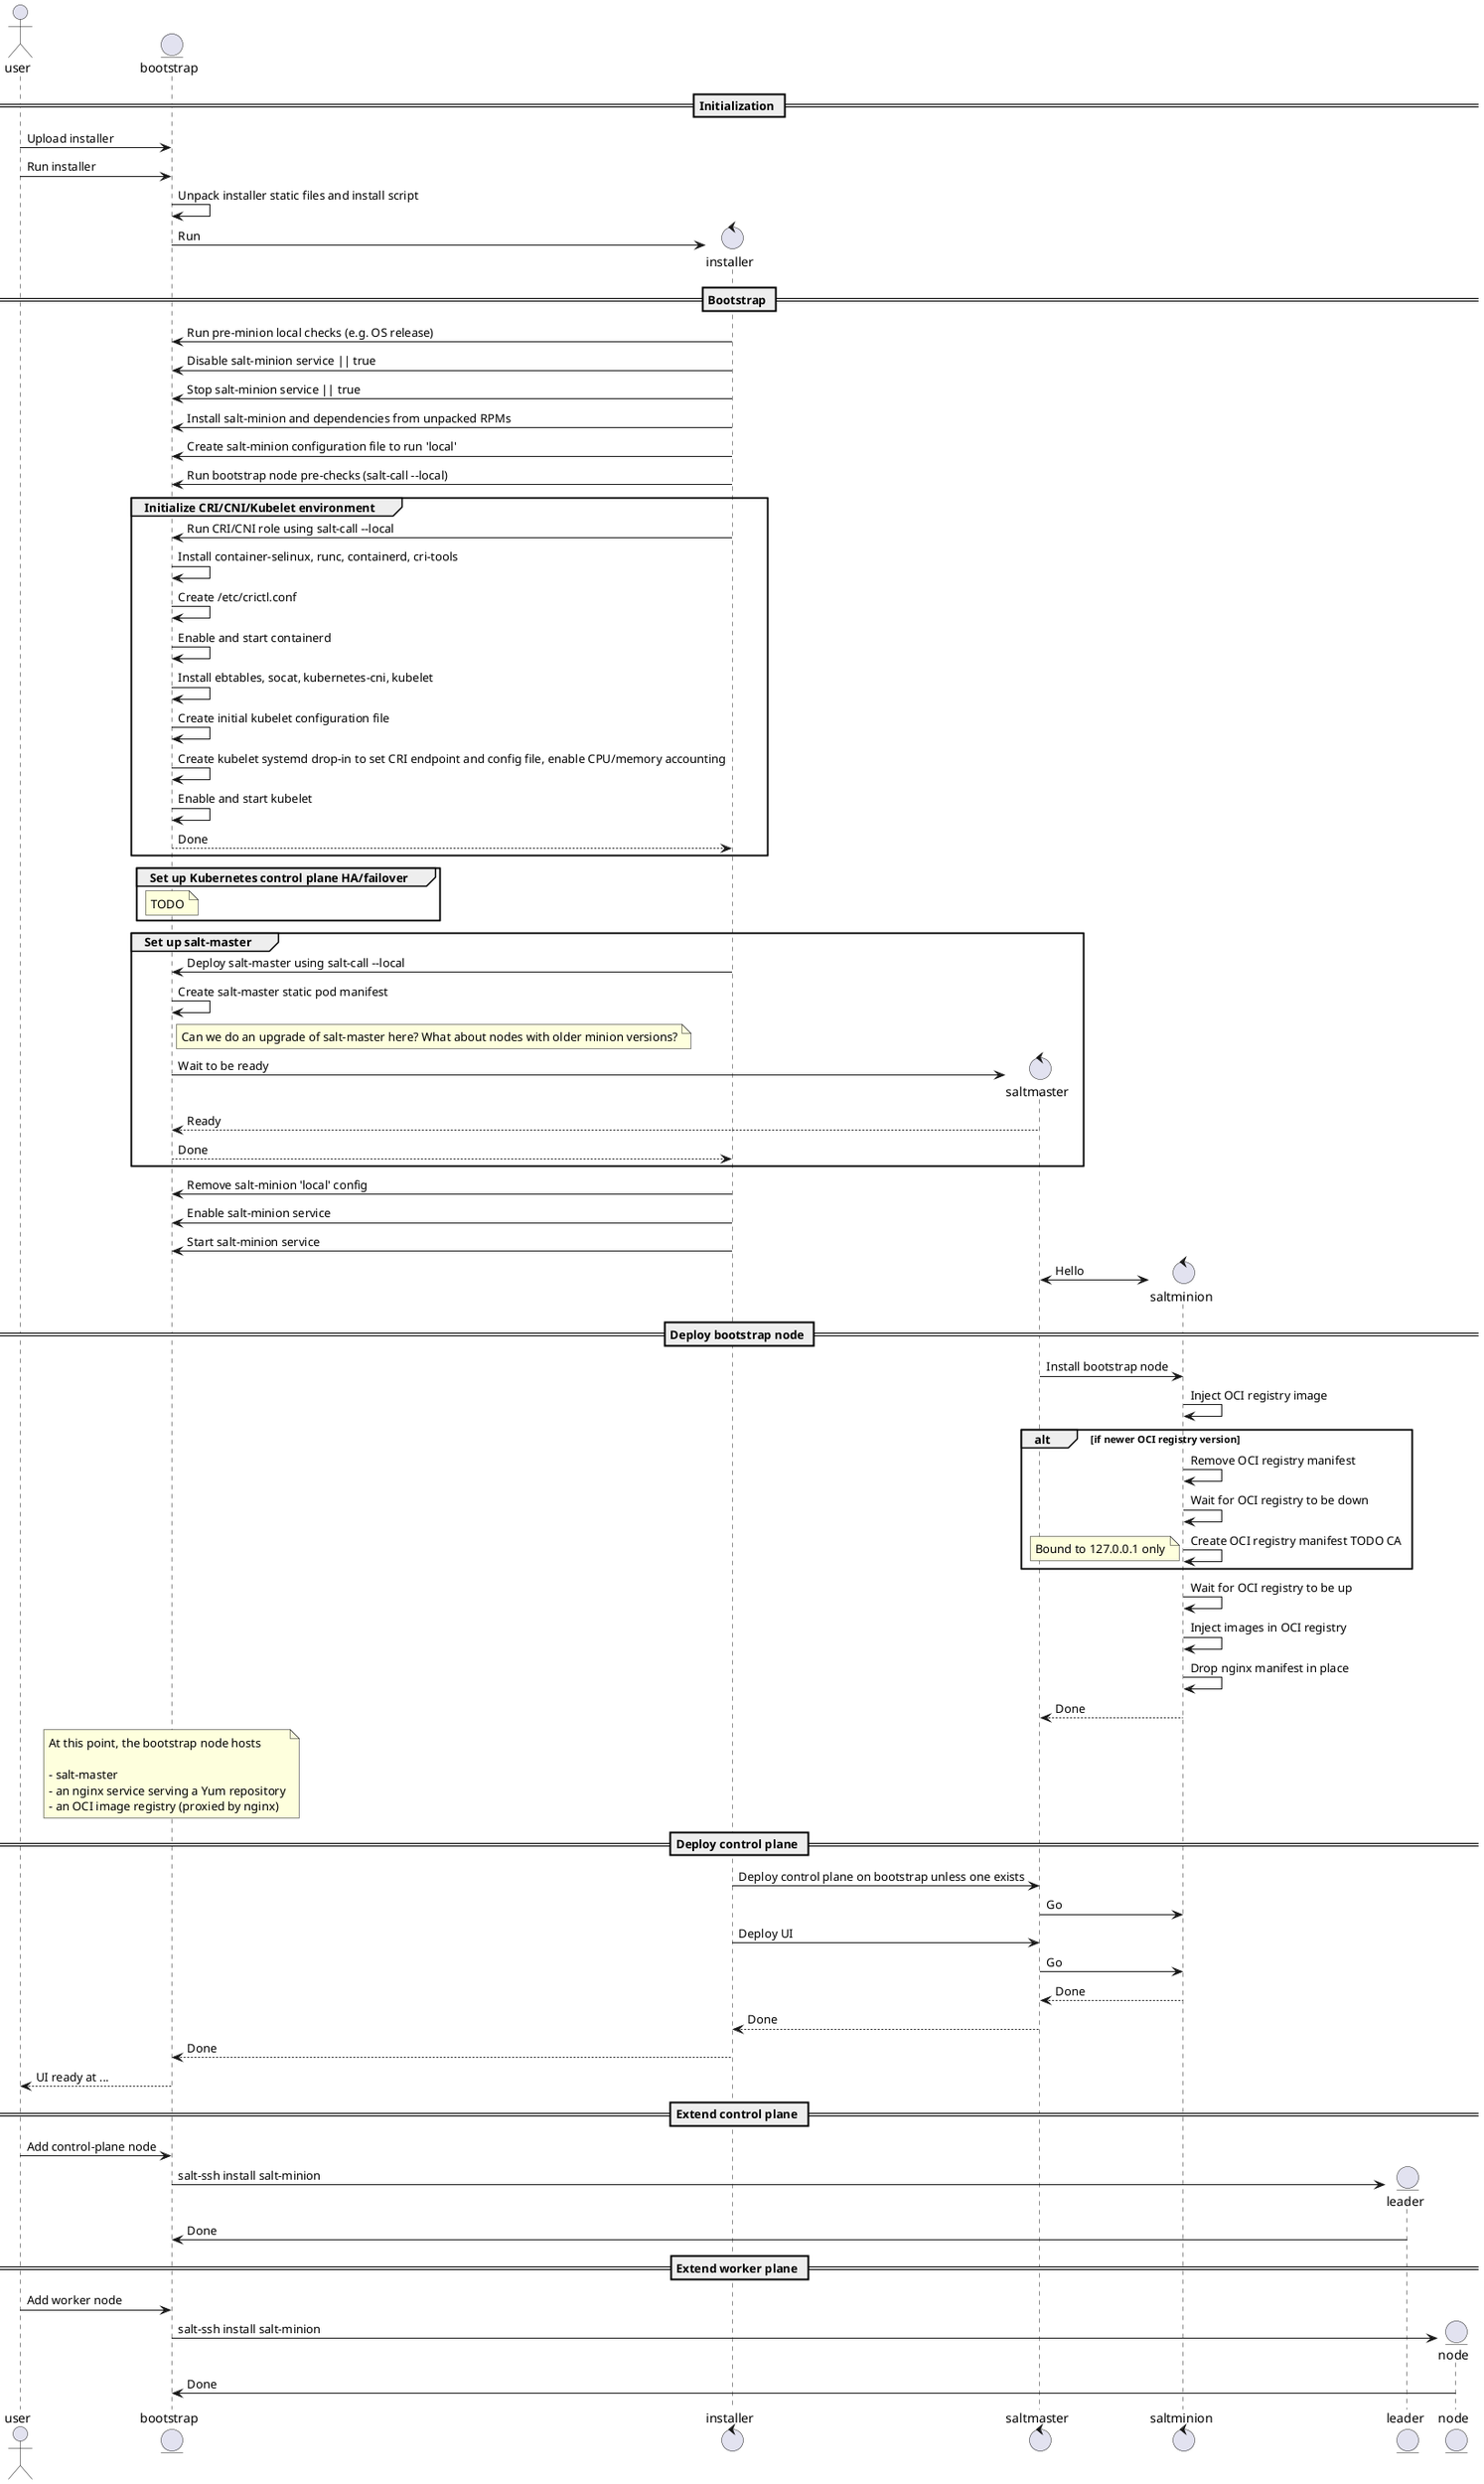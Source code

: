Some notes
==========
- The intent is for this installer to deploy a system which looks exactly like
one deployed using `kubeadm`, i.e. using the same (or at least highly similar)
static manifests, cluster `ConfigMap`s, RBAC roles and bindings,...

The rationale: at some point in time, once `kubeadm` gets easier to embed in
larger deployment mechanisms, we want to be able to switch over without too much
hassle.

Also, `kubeadm` applies best-practices so why not follow them anyway.

@startuml

actor user
entity bootstrap

== Initialization ==

user -> bootstrap : Upload installer
user -> bootstrap : Run installer

bootstrap -> bootstrap : Unpack installer static files and install script
create control installer
bootstrap -> installer : Run

== Bootstrap ==

installer -> bootstrap : Run pre-minion local checks (e.g. OS release)
installer -> bootstrap : Disable salt-minion service || true
installer -> bootstrap : Stop salt-minion service || true


installer -> bootstrap : Install salt-minion and dependencies from unpacked RPMs
installer -> bootstrap : Create salt-minion configuration file to run 'local'

installer -> bootstrap : Run bootstrap node pre-checks (salt-call --local)

group Initialize CRI/CNI/Kubelet environment
installer -> bootstrap : Run CRI/CNI role using salt-call --local
bootstrap -> bootstrap : Install container-selinux, runc, containerd, cri-tools
bootstrap -> bootstrap : Create /etc/crictl.conf
bootstrap -> bootstrap : Enable and start containerd
bootstrap -> bootstrap : Install ebtables, socat, kubernetes-cni, kubelet
bootstrap -> bootstrap : Create initial kubelet configuration file
bootstrap -> bootstrap : Create kubelet systemd drop-in to set CRI endpoint and config file, enable CPU/memory accounting
bootstrap -> bootstrap : Enable and start kubelet
bootstrap --> installer : Done
end

group Set up Kubernetes control plane HA/failover
note over bootstrap: TODO
end

group Set up salt-master
installer -> bootstrap : Deploy salt-master using salt-call --local
bootstrap -> bootstrap : Create salt-master static pod manifest
note right of bootstrap: Can we do an upgrade of salt-master here? What about nodes with older minion versions?

create control saltmaster

bootstrap -> saltmaster : Wait to be ready
saltmaster --> bootstrap : Ready

bootstrap --> installer : Done
end

installer -> bootstrap : Remove salt-minion 'local' config
installer -> bootstrap : Enable salt-minion service
installer -> bootstrap : Start salt-minion service

create control saltminion
saltmaster <-> saltminion : Hello

== Deploy bootstrap node ==

saltmaster -> saltminion : Install bootstrap node

saltminion -> saltminion : Inject OCI registry image

alt if newer OCI registry version
saltminion -> saltminion : Remove OCI registry manifest
saltminion -> saltminion : Wait for OCI registry to be down
saltminion -> saltminion : Create OCI registry manifest TODO CA
note left: Bound to 127.0.0.1 only
end

saltminion -> saltminion : Wait for OCI registry to be up
saltminion -> saltminion : Inject images in OCI registry

saltminion -> saltminion : Drop nginx manifest in place

saltminion --> saltmaster : Done

note over bootstrap
At this point, the bootstrap node hosts

- salt-master
- an nginx service serving a Yum repository
- an OCI image registry (proxied by nginx)
end note

== Deploy control plane ==

installer -> saltmaster : Deploy control plane on bootstrap unless one exists
saltmaster -> saltminion : Go

installer -> saltmaster : Deploy UI
saltmaster -> saltminion : Go
saltminion --> saltmaster : Done
saltmaster --> installer : Done
installer --> bootstrap : Done

bootstrap --> user : UI ready at ...

== Extend control plane ==

user -> bootstrap : Add control-plane node

create entity leader

bootstrap -> leader : salt-ssh install salt-minion
leader -> bootstrap : Done

== Extend worker plane ==

user -> bootstrap : Add worker node

create entity node

bootstrap -> node : salt-ssh install salt-minion
node -> bootstrap : Done

@enduml
